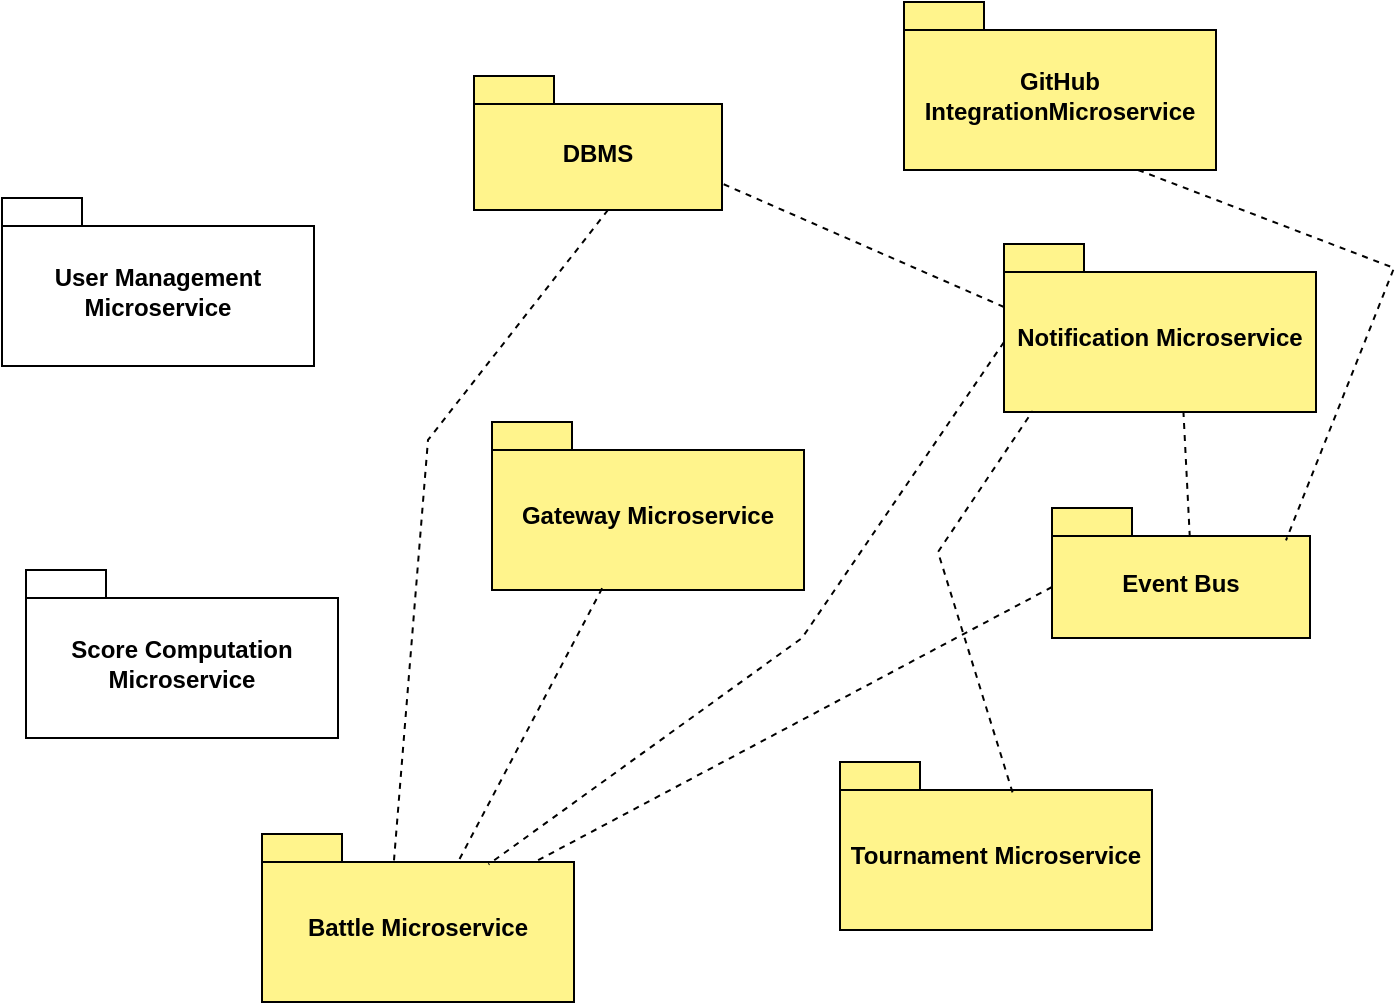 <mxfile version="22.1.16" type="device">
  <diagram name="Page-1" id="ImGA_BU5cl2Fdo_qvqDq">
    <mxGraphModel dx="1036" dy="606" grid="0" gridSize="10" guides="1" tooltips="1" connect="1" arrows="1" fold="1" page="1" pageScale="1" pageWidth="850" pageHeight="1100" math="0" shadow="0">
      <root>
        <mxCell id="0" />
        <mxCell id="1" parent="0" />
        <mxCell id="zeqLb9sDKWrayDaI19oI-2" value="Gateway Microservice" style="shape=folder;fontStyle=1;spacingTop=10;tabWidth=40;tabHeight=14;tabPosition=left;html=1;whiteSpace=wrap;fillColor=#FFF48C;" parent="1" vertex="1">
          <mxGeometry x="352" y="260" width="156" height="84" as="geometry" />
        </mxCell>
        <mxCell id="zeqLb9sDKWrayDaI19oI-3" value="User Management Microservice" style="shape=folder;fontStyle=1;spacingTop=10;tabWidth=40;tabHeight=14;tabPosition=left;html=1;whiteSpace=wrap;fillColor=#FFFFFF;" parent="1" vertex="1">
          <mxGeometry x="107" y="148" width="156" height="84" as="geometry" />
        </mxCell>
        <mxCell id="zeqLb9sDKWrayDaI19oI-4" value="GitHub IntegrationMicroservice" style="shape=folder;fontStyle=1;spacingTop=10;tabWidth=40;tabHeight=14;tabPosition=left;html=1;whiteSpace=wrap;fillColor=#FFF48C;" parent="1" vertex="1">
          <mxGeometry x="558" y="50" width="156" height="84" as="geometry" />
        </mxCell>
        <mxCell id="zeqLb9sDKWrayDaI19oI-5" value="Score Computation Microservice" style="shape=folder;fontStyle=1;spacingTop=10;tabWidth=40;tabHeight=14;tabPosition=left;html=1;whiteSpace=wrap;" parent="1" vertex="1">
          <mxGeometry x="119" y="334" width="156" height="84" as="geometry" />
        </mxCell>
        <mxCell id="zeqLb9sDKWrayDaI19oI-6" value="Tournament Microservice" style="shape=folder;fontStyle=1;spacingTop=10;tabWidth=40;tabHeight=14;tabPosition=left;html=1;whiteSpace=wrap;fillColor=#FFF48C;" parent="1" vertex="1">
          <mxGeometry x="526" y="430" width="156" height="84" as="geometry" />
        </mxCell>
        <mxCell id="zeqLb9sDKWrayDaI19oI-7" value="Battle Microservice" style="shape=folder;fontStyle=1;spacingTop=10;tabWidth=40;tabHeight=14;tabPosition=left;html=1;whiteSpace=wrap;fillColor=#FFF48C;" parent="1" vertex="1">
          <mxGeometry x="237" y="466" width="156" height="84" as="geometry" />
        </mxCell>
        <mxCell id="zeqLb9sDKWrayDaI19oI-8" value="Notification Microservice" style="shape=folder;fontStyle=1;spacingTop=10;tabWidth=40;tabHeight=14;tabPosition=left;html=1;whiteSpace=wrap;fillColor=#FFF48C;" parent="1" vertex="1">
          <mxGeometry x="608" y="171" width="156" height="84" as="geometry" />
        </mxCell>
        <mxCell id="zeqLb9sDKWrayDaI19oI-10" value="" style="endArrow=none;dashed=1;html=1;rounded=0;exitX=0;exitY=0;exitDx=156;exitDy=49;exitPerimeter=0;entryX=0.423;entryY=0.157;entryDx=0;entryDy=0;entryPerimeter=0;" parent="1" target="zeqLb9sDKWrayDaI19oI-7" edge="1">
          <mxGeometry width="50" height="50" relative="1" as="geometry">
            <mxPoint x="410" y="154" as="sourcePoint" />
            <mxPoint x="497.128" y="245.14" as="targetPoint" />
            <Array as="points">
              <mxPoint x="320" y="269" />
            </Array>
          </mxGeometry>
        </mxCell>
        <mxCell id="zeqLb9sDKWrayDaI19oI-11" value="DBMS" style="shape=folder;fontStyle=1;spacingTop=10;tabWidth=40;tabHeight=14;tabPosition=left;html=1;whiteSpace=wrap;fillColor=#FFF48C;" parent="1" vertex="1">
          <mxGeometry x="343" y="87" width="124" height="67" as="geometry" />
        </mxCell>
        <mxCell id="zeqLb9sDKWrayDaI19oI-12" value="" style="endArrow=none;dashed=1;html=1;rounded=0;exitX=0.353;exitY=0.99;exitDx=0;exitDy=0;exitPerimeter=0;entryX=0;entryY=0;entryDx=98;entryDy=14;entryPerimeter=0;" parent="1" source="zeqLb9sDKWrayDaI19oI-2" target="zeqLb9sDKWrayDaI19oI-7" edge="1">
          <mxGeometry width="50" height="50" relative="1" as="geometry">
            <mxPoint x="530.636" y="386.537" as="sourcePoint" />
            <mxPoint x="452" y="418" as="targetPoint" />
          </mxGeometry>
        </mxCell>
        <mxCell id="zeqLb9sDKWrayDaI19oI-13" value="Event Bus" style="shape=folder;fontStyle=1;spacingTop=10;tabWidth=40;tabHeight=14;tabPosition=left;html=1;whiteSpace=wrap;fillColor=#FFF48C;" parent="1" vertex="1">
          <mxGeometry x="632" y="303" width="129" height="65" as="geometry" />
        </mxCell>
        <mxCell id="zeqLb9sDKWrayDaI19oI-14" value="" style="endArrow=none;dashed=1;html=1;rounded=0;exitX=0.575;exitY=0.994;exitDx=0;exitDy=0;exitPerimeter=0;entryX=0.535;entryY=0.259;entryDx=0;entryDy=0;entryPerimeter=0;" parent="1" source="zeqLb9sDKWrayDaI19oI-8" target="zeqLb9sDKWrayDaI19oI-13" edge="1">
          <mxGeometry width="50" height="50" relative="1" as="geometry">
            <mxPoint x="754" y="267" as="sourcePoint" />
            <mxPoint x="845" y="353" as="targetPoint" />
          </mxGeometry>
        </mxCell>
        <mxCell id="zeqLb9sDKWrayDaI19oI-16" value="" style="endArrow=none;dashed=1;html=1;rounded=0;entryX=0.092;entryY=0.994;entryDx=0;entryDy=0;entryPerimeter=0;exitX=0.553;exitY=0.181;exitDx=0;exitDy=0;exitPerimeter=0;" parent="1" source="zeqLb9sDKWrayDaI19oI-6" target="zeqLb9sDKWrayDaI19oI-8" edge="1">
          <mxGeometry width="50" height="50" relative="1" as="geometry">
            <mxPoint x="346" y="174" as="sourcePoint" />
            <mxPoint x="437" y="260" as="targetPoint" />
            <Array as="points">
              <mxPoint x="575" y="325" />
            </Array>
          </mxGeometry>
        </mxCell>
        <mxCell id="zeqLb9sDKWrayDaI19oI-17" value="" style="endArrow=none;dashed=1;html=1;rounded=0;exitX=0;exitY=0;exitDx=0;exitDy=39.5;exitPerimeter=0;entryX=0.868;entryY=0.173;entryDx=0;entryDy=0;entryPerimeter=0;" parent="1" source="zeqLb9sDKWrayDaI19oI-13" target="zeqLb9sDKWrayDaI19oI-7" edge="1">
          <mxGeometry width="50" height="50" relative="1" as="geometry">
            <mxPoint x="486" y="349.84" as="sourcePoint" />
            <mxPoint x="414" y="486.84" as="targetPoint" />
          </mxGeometry>
        </mxCell>
        <mxCell id="zeqLb9sDKWrayDaI19oI-18" value="" style="endArrow=none;dashed=1;html=1;rounded=0;exitX=0;exitY=0;exitDx=0;exitDy=49;exitPerimeter=0;entryX=0.726;entryY=0.181;entryDx=0;entryDy=0;entryPerimeter=0;" parent="1" source="zeqLb9sDKWrayDaI19oI-8" target="zeqLb9sDKWrayDaI19oI-7" edge="1">
          <mxGeometry width="50" height="50" relative="1" as="geometry">
            <mxPoint x="619.59" y="327.47" as="sourcePoint" />
            <mxPoint x="359.59" y="466.47" as="targetPoint" />
            <Array as="points">
              <mxPoint x="507" y="368" />
            </Array>
          </mxGeometry>
        </mxCell>
        <mxCell id="zeqLb9sDKWrayDaI19oI-19" value="" style="endArrow=none;dashed=1;html=1;rounded=0;exitX=0.75;exitY=1;exitDx=0;exitDy=0;exitPerimeter=0;entryX=0.907;entryY=0.249;entryDx=0;entryDy=0;entryPerimeter=0;" parent="1" source="zeqLb9sDKWrayDaI19oI-4" target="zeqLb9sDKWrayDaI19oI-13" edge="1">
          <mxGeometry width="50" height="50" relative="1" as="geometry">
            <mxPoint x="793.3" y="254.5" as="sourcePoint" />
            <mxPoint x="796.3" y="320.5" as="targetPoint" />
            <Array as="points">
              <mxPoint x="803" y="183" />
            </Array>
          </mxGeometry>
        </mxCell>
        <mxCell id="NPEJaWzYd5kOjoY0qO8O-1" value="" style="endArrow=none;dashed=1;html=1;rounded=0;exitX=0;exitY=0;exitDx=0;exitDy=31.5;exitPerimeter=0;entryX=0;entryY=0;entryDx=124;entryDy=53.75;entryPerimeter=0;" edge="1" parent="1" source="zeqLb9sDKWrayDaI19oI-8" target="zeqLb9sDKWrayDaI19oI-11">
          <mxGeometry width="50" height="50" relative="1" as="geometry">
            <mxPoint x="544" y="108.84" as="sourcePoint" />
            <mxPoint x="472" y="245.84" as="targetPoint" />
          </mxGeometry>
        </mxCell>
      </root>
    </mxGraphModel>
  </diagram>
</mxfile>
